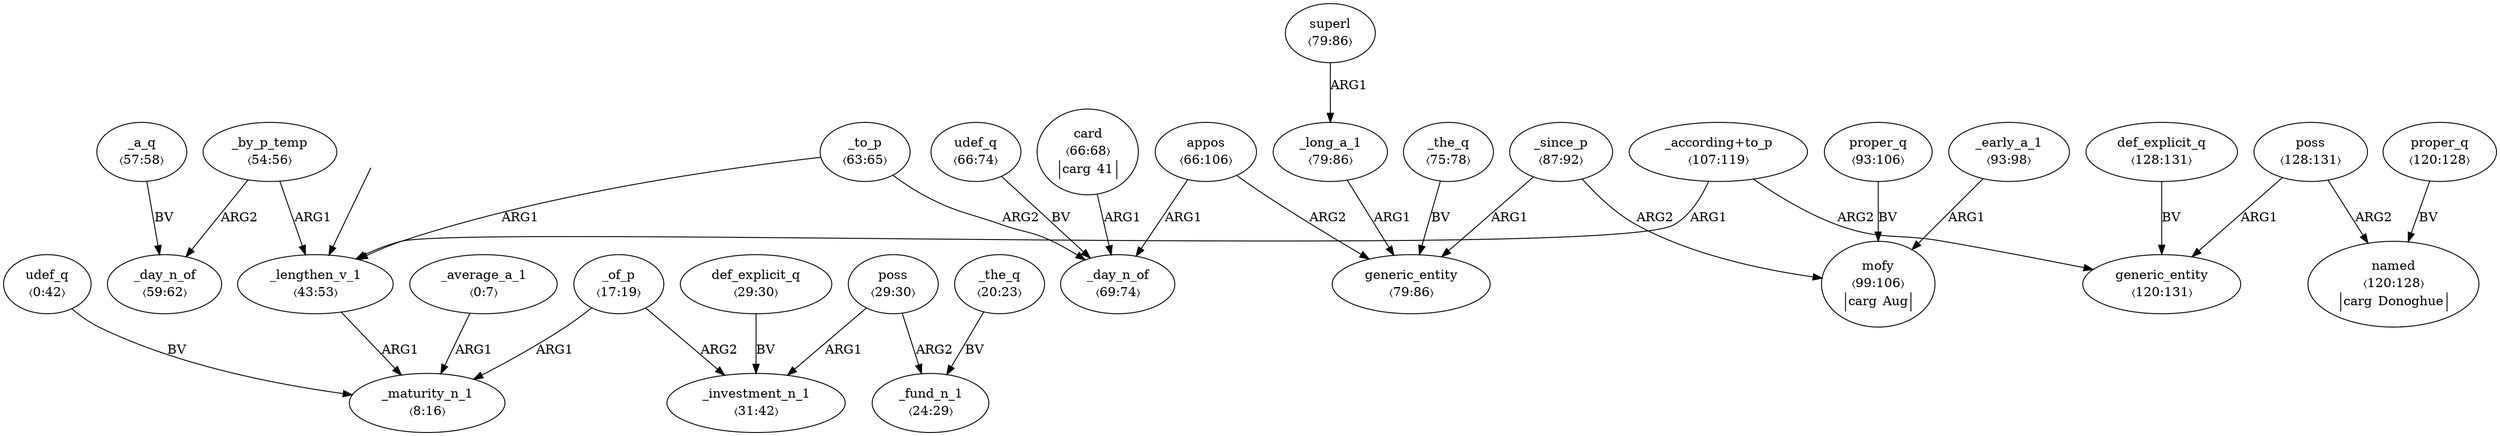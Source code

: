 digraph "20004004" {
  top [ style=invis ];
  top -> 9;
  0 [ label=<<table align="center" border="0" cellspacing="0"><tr><td colspan="2">udef_q</td></tr><tr><td colspan="2">〈0:42〉</td></tr></table>> ];
  1 [ label=<<table align="center" border="0" cellspacing="0"><tr><td colspan="2">_average_a_1</td></tr><tr><td colspan="2">〈0:7〉</td></tr></table>> ];
  2 [ label=<<table align="center" border="0" cellspacing="0"><tr><td colspan="2">_maturity_n_1</td></tr><tr><td colspan="2">〈8:16〉</td></tr></table>> ];
  3 [ label=<<table align="center" border="0" cellspacing="0"><tr><td colspan="2">_of_p</td></tr><tr><td colspan="2">〈17:19〉</td></tr></table>> ];
  4 [ label=<<table align="center" border="0" cellspacing="0"><tr><td colspan="2">_the_q</td></tr><tr><td colspan="2">〈20:23〉</td></tr></table>> ];
  5 [ label=<<table align="center" border="0" cellspacing="0"><tr><td colspan="2">_fund_n_1</td></tr><tr><td colspan="2">〈24:29〉</td></tr></table>> ];
  6 [ label=<<table align="center" border="0" cellspacing="0"><tr><td colspan="2">def_explicit_q</td></tr><tr><td colspan="2">〈29:30〉</td></tr></table>> ];
  7 [ label=<<table align="center" border="0" cellspacing="0"><tr><td colspan="2">poss</td></tr><tr><td colspan="2">〈29:30〉</td></tr></table>> ];
  8 [ label=<<table align="center" border="0" cellspacing="0"><tr><td colspan="2">_investment_n_1</td></tr><tr><td colspan="2">〈31:42〉</td></tr></table>> ];
  9 [ label=<<table align="center" border="0" cellspacing="0"><tr><td colspan="2">_lengthen_v_1</td></tr><tr><td colspan="2">〈43:53〉</td></tr></table>> ];
  10 [ label=<<table align="center" border="0" cellspacing="0"><tr><td colspan="2">_by_p_temp</td></tr><tr><td colspan="2">〈54:56〉</td></tr></table>> ];
  11 [ label=<<table align="center" border="0" cellspacing="0"><tr><td colspan="2">_a_q</td></tr><tr><td colspan="2">〈57:58〉</td></tr></table>> ];
  12 [ label=<<table align="center" border="0" cellspacing="0"><tr><td colspan="2">_day_n_of</td></tr><tr><td colspan="2">〈59:62〉</td></tr></table>> ];
  13 [ label=<<table align="center" border="0" cellspacing="0"><tr><td colspan="2">_to_p</td></tr><tr><td colspan="2">〈63:65〉</td></tr></table>> ];
  14 [ label=<<table align="center" border="0" cellspacing="0"><tr><td colspan="2">appos</td></tr><tr><td colspan="2">〈66:106〉</td></tr></table>> ];
  15 [ label=<<table align="center" border="0" cellspacing="0"><tr><td colspan="2">udef_q</td></tr><tr><td colspan="2">〈66:74〉</td></tr></table>> ];
  16 [ label=<<table align="center" border="0" cellspacing="0"><tr><td colspan="2">card</td></tr><tr><td colspan="2">〈66:68〉</td></tr><tr><td sides="l" border="1" align="left">carg</td><td sides="r" border="1" align="left">41</td></tr></table>> ];
  17 [ label=<<table align="center" border="0" cellspacing="0"><tr><td colspan="2">_day_n_of</td></tr><tr><td colspan="2">〈69:74〉</td></tr></table>> ];
  18 [ label=<<table align="center" border="0" cellspacing="0"><tr><td colspan="2">_the_q</td></tr><tr><td colspan="2">〈75:78〉</td></tr></table>> ];
  19 [ label=<<table align="center" border="0" cellspacing="0"><tr><td colspan="2">generic_entity</td></tr><tr><td colspan="2">〈79:86〉</td></tr></table>> ];
  20 [ label=<<table align="center" border="0" cellspacing="0"><tr><td colspan="2">_long_a_1</td></tr><tr><td colspan="2">〈79:86〉</td></tr></table>> ];
  21 [ label=<<table align="center" border="0" cellspacing="0"><tr><td colspan="2">superl</td></tr><tr><td colspan="2">〈79:86〉</td></tr></table>> ];
  22 [ label=<<table align="center" border="0" cellspacing="0"><tr><td colspan="2">_since_p</td></tr><tr><td colspan="2">〈87:92〉</td></tr></table>> ];
  23 [ label=<<table align="center" border="0" cellspacing="0"><tr><td colspan="2">proper_q</td></tr><tr><td colspan="2">〈93:106〉</td></tr></table>> ];
  24 [ label=<<table align="center" border="0" cellspacing="0"><tr><td colspan="2">_early_a_1</td></tr><tr><td colspan="2">〈93:98〉</td></tr></table>> ];
  25 [ label=<<table align="center" border="0" cellspacing="0"><tr><td colspan="2">mofy</td></tr><tr><td colspan="2">〈99:106〉</td></tr><tr><td sides="l" border="1" align="left">carg</td><td sides="r" border="1" align="left">Aug</td></tr></table>> ];
  26 [ label=<<table align="center" border="0" cellspacing="0"><tr><td colspan="2">_according+to_p</td></tr><tr><td colspan="2">〈107:119〉</td></tr></table>> ];
  27 [ label=<<table align="center" border="0" cellspacing="0"><tr><td colspan="2">generic_entity</td></tr><tr><td colspan="2">〈120:131〉</td></tr></table>> ];
  28 [ label=<<table align="center" border="0" cellspacing="0"><tr><td colspan="2">proper_q</td></tr><tr><td colspan="2">〈120:128〉</td></tr></table>> ];
  29 [ label=<<table align="center" border="0" cellspacing="0"><tr><td colspan="2">named</td></tr><tr><td colspan="2">〈120:128〉</td></tr><tr><td sides="l" border="1" align="left">carg</td><td sides="r" border="1" align="left">Donoghue</td></tr></table>> ];
  30 [ label=<<table align="center" border="0" cellspacing="0"><tr><td colspan="2">def_explicit_q</td></tr><tr><td colspan="2">〈128:131〉</td></tr></table>> ];
  31 [ label=<<table align="center" border="0" cellspacing="0"><tr><td colspan="2">poss</td></tr><tr><td colspan="2">〈128:131〉</td></tr></table>> ];
  1 -> 2 [ label="ARG1" ];
  3 -> 8 [ label="ARG2" ];
  11 -> 12 [ label="BV" ];
  7 -> 8 [ label="ARG1" ];
  4 -> 5 [ label="BV" ];
  20 -> 19 [ label="ARG1" ];
  7 -> 5 [ label="ARG2" ];
  26 -> 27 [ label="ARG2" ];
  14 -> 19 [ label="ARG2" ];
  10 -> 12 [ label="ARG2" ];
  18 -> 19 [ label="BV" ];
  13 -> 9 [ label="ARG1" ];
  9 -> 2 [ label="ARG1" ];
  21 -> 20 [ label="ARG1" ];
  10 -> 9 [ label="ARG1" ];
  22 -> 19 [ label="ARG1" ];
  13 -> 17 [ label="ARG2" ];
  28 -> 29 [ label="BV" ];
  3 -> 2 [ label="ARG1" ];
  31 -> 27 [ label="ARG1" ];
  26 -> 9 [ label="ARG1" ];
  24 -> 25 [ label="ARG1" ];
  23 -> 25 [ label="BV" ];
  31 -> 29 [ label="ARG2" ];
  6 -> 8 [ label="BV" ];
  16 -> 17 [ label="ARG1" ];
  30 -> 27 [ label="BV" ];
  0 -> 2 [ label="BV" ];
  22 -> 25 [ label="ARG2" ];
  15 -> 17 [ label="BV" ];
  14 -> 17 [ label="ARG1" ];
}

